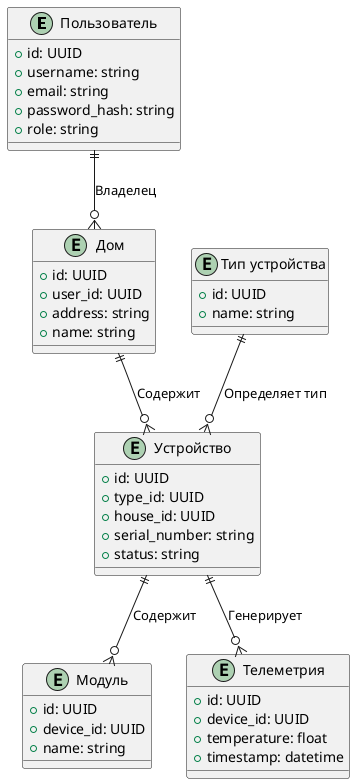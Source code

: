 @startuml
entity "Пользователь" as User {
  +id: UUID
  +username: string
  +email: string
  +password_hash: string
  +role: string
}

entity "Дом" as House {
  +id: UUID
  +user_id: UUID
  +address: string
  +name: string
}

entity "Устройство" as Device {
  +id: UUID
  +type_id: UUID
  +house_id: UUID
  +serial_number: string
  +status: string
}

entity "Тип устройства" as DeviceType {
  +id: UUID
  +name: string
}

entity "Модуль" as Module {
  +id: UUID
  +device_id: UUID
  +name: string
}

entity "Телеметрия" as TelemetryData {
  +id: UUID
  +device_id: UUID
  +temperature: float
  +timestamp: datetime
}

User ||--o{ House : "Владелец"
House ||--o{ Device : "Содержит"
Device ||--o{ TelemetryData : "Генерирует"
Device ||--o{ Module : "Содержит"
DeviceType ||--o{ Device : "Определяет тип"
@enduml
